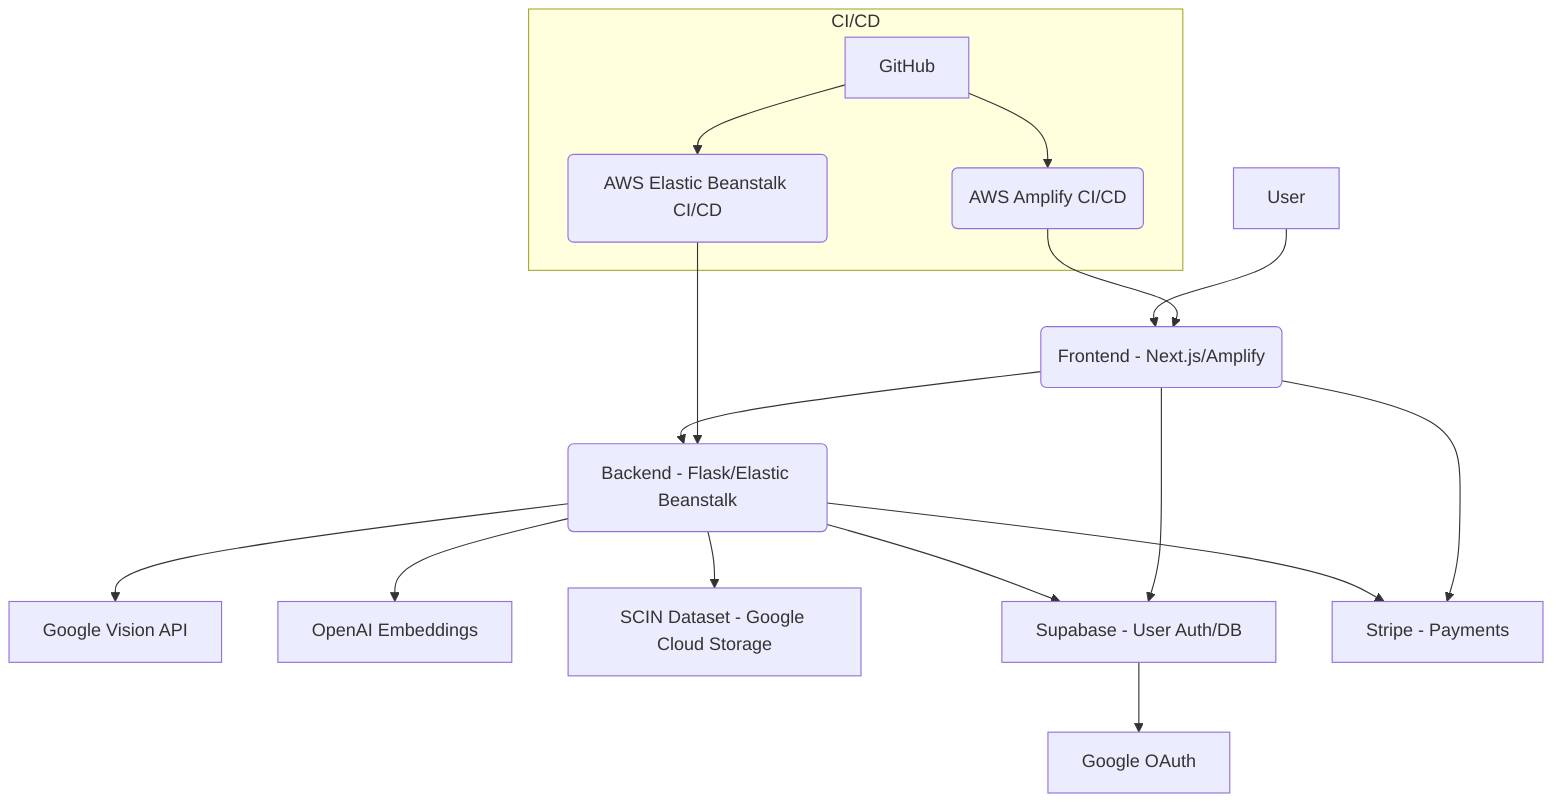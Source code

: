 graph TD
    A[User] --> B(Frontend - Next.js/Amplify)
    B --> C(Backend - Flask/Elastic Beanstalk)
    C --> D[Google Vision API] 
    C --> E[OpenAI Embeddings]
    C --> F[SCIN Dataset - Google Cloud Storage]
    C --> G[Supabase - User Auth/DB]
    C --> H[Stripe - Payments]
    B --> G
    B --> H
    G --> I[Google OAuth]
    subgraph CI/CD
        J[GitHub] --> K(AWS Amplify CI/CD)
        J --> L(AWS Elastic Beanstalk CI/CD)
    end
    K --> B
    L --> C